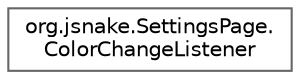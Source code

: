 digraph "Osztályhierarchia-ábra"
{
 // LATEX_PDF_SIZE
  bgcolor="transparent";
  edge [fontname=Helvetica,fontsize=10,labelfontname=Helvetica,labelfontsize=10];
  node [fontname=Helvetica,fontsize=10,shape=box,height=0.2,width=0.4];
  rankdir="LR";
  Node0 [id="Node000000",label="org.jsnake.SettingsPage.\lColorChangeListener",height=0.2,width=0.4,color="grey40", fillcolor="white", style="filled",URL="$interfaceorg_1_1jsnake_1_1_settings_page_1_1_color_change_listener.html",tooltip="Az interfész, amelyet a színváltozás eseménykezelői implementálnak."];
}
